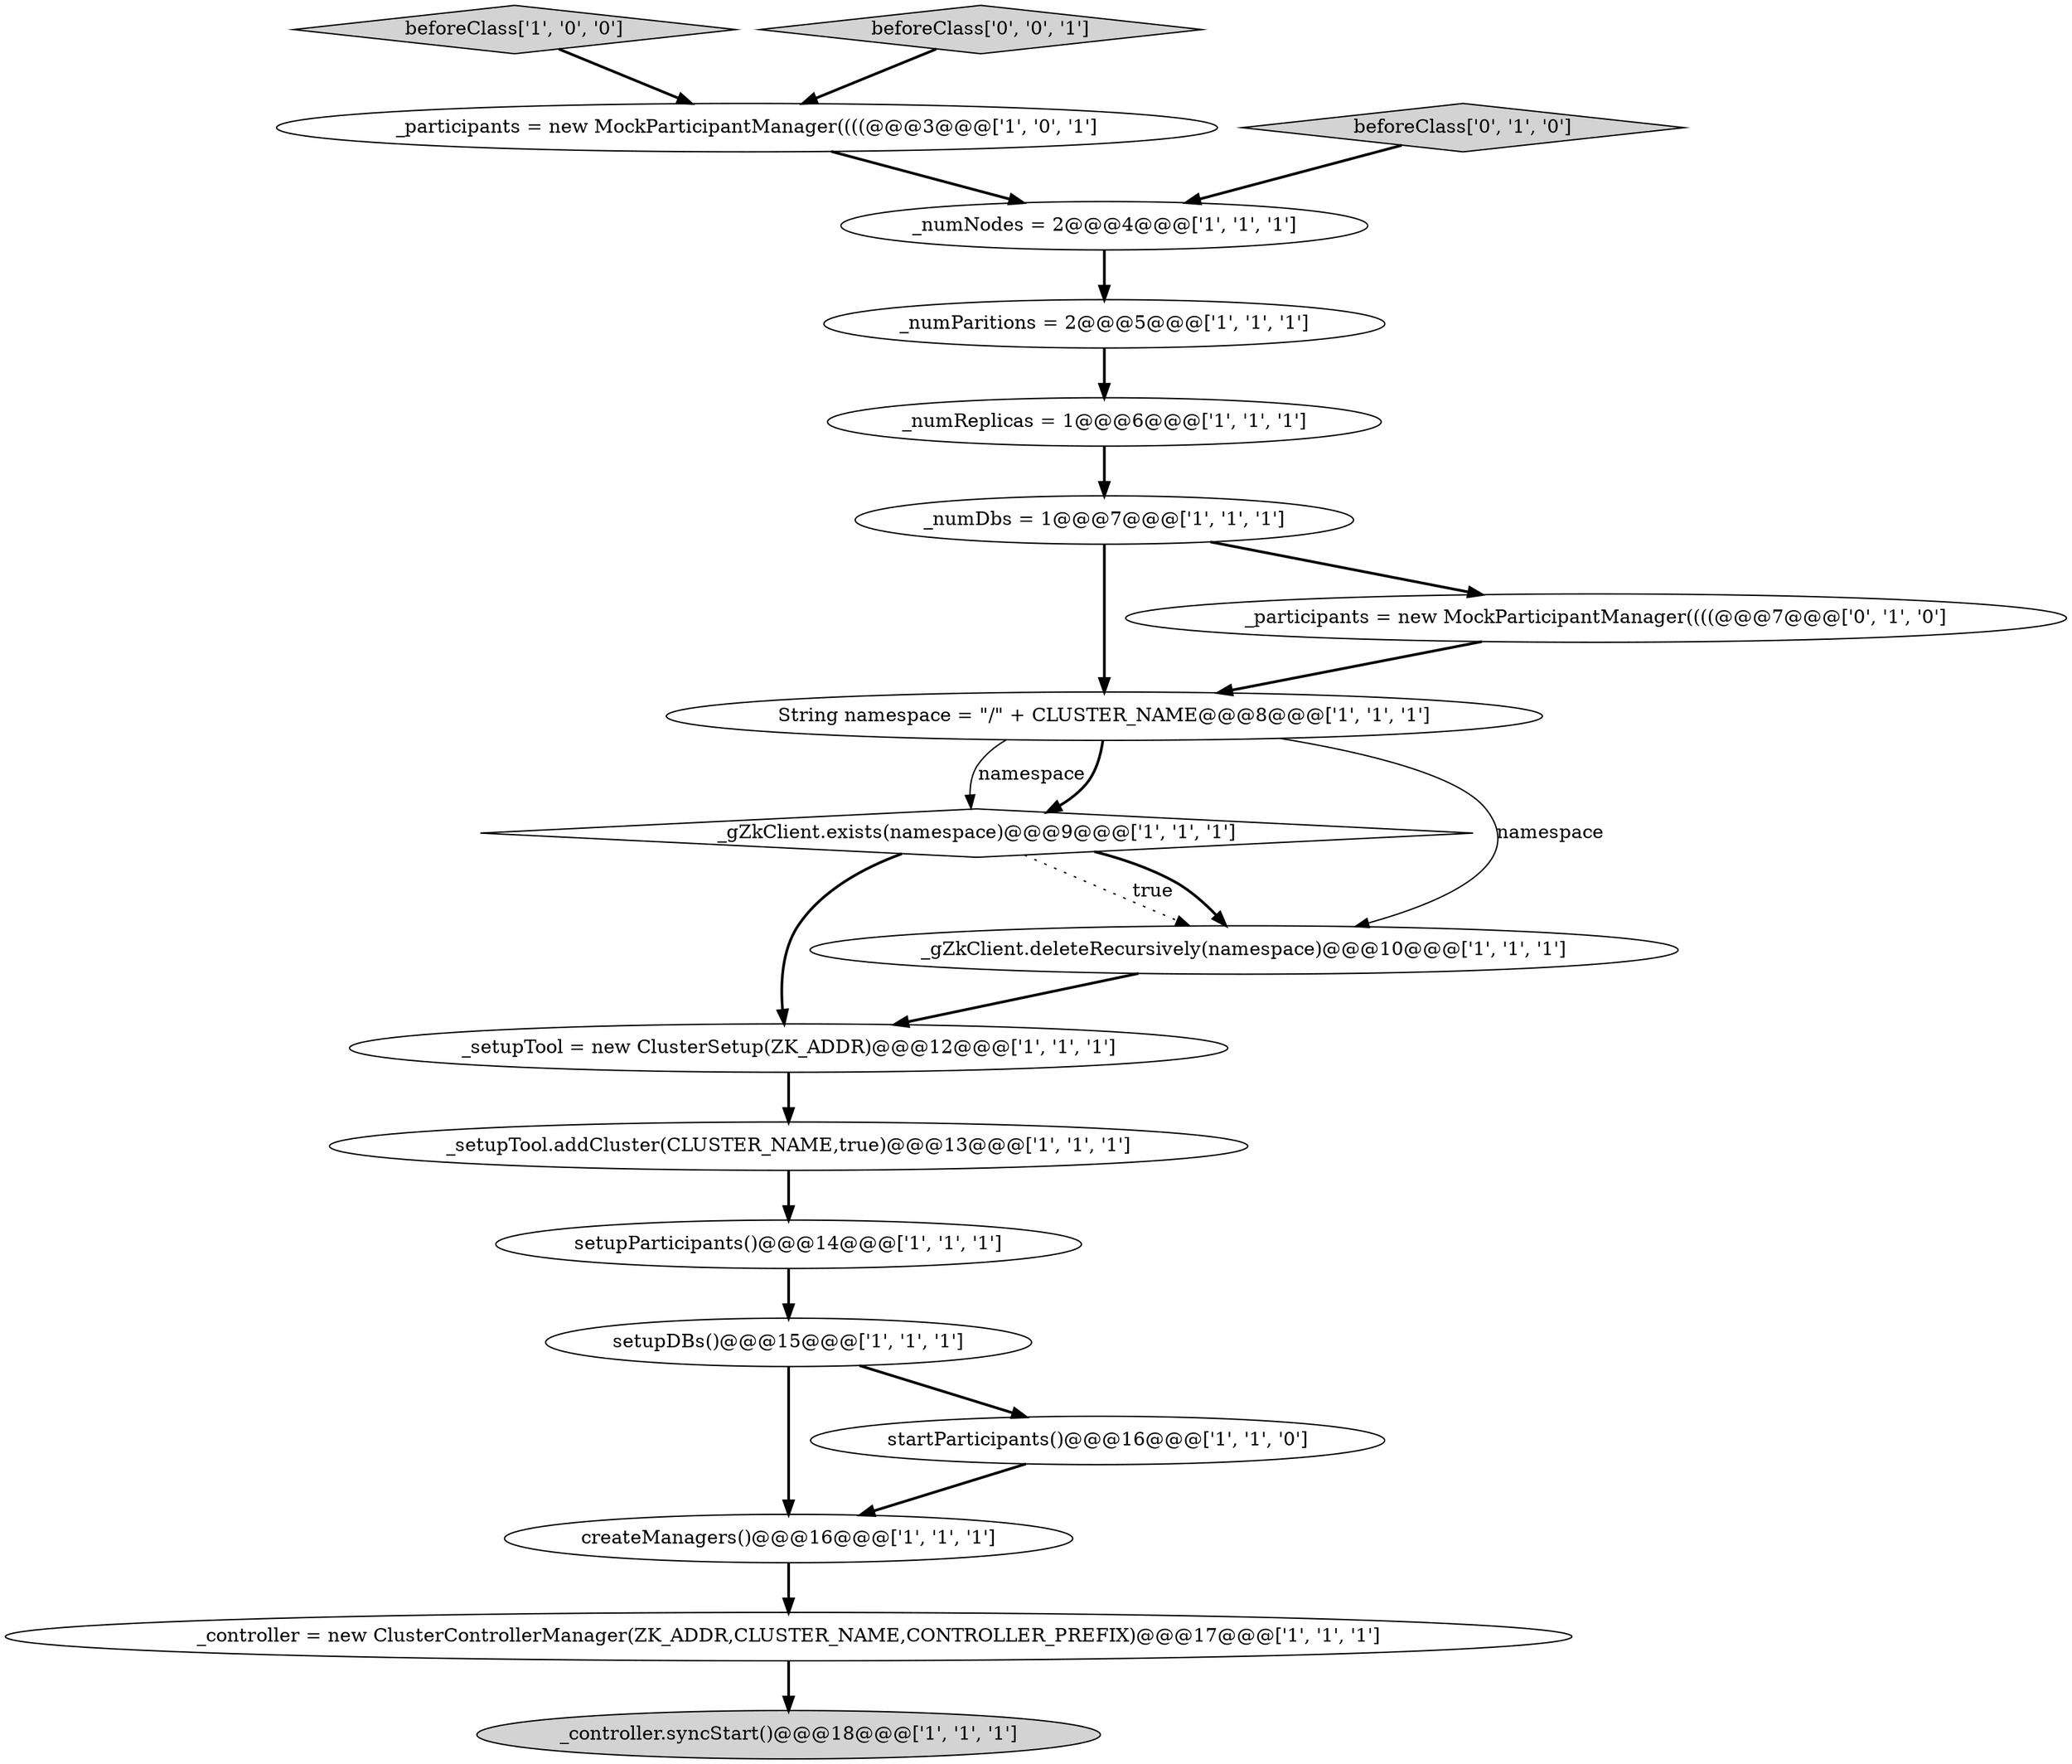digraph {
1 [style = filled, label = "_numDbs = 1@@@7@@@['1', '1', '1']", fillcolor = white, shape = ellipse image = "AAA0AAABBB1BBB"];
13 [style = filled, label = "beforeClass['1', '0', '0']", fillcolor = lightgray, shape = diamond image = "AAA0AAABBB1BBB"];
7 [style = filled, label = "createManagers()@@@16@@@['1', '1', '1']", fillcolor = white, shape = ellipse image = "AAA0AAABBB1BBB"];
9 [style = filled, label = "_participants = new MockParticipantManager((((@@@3@@@['1', '0', '1']", fillcolor = white, shape = ellipse image = "AAA0AAABBB1BBB"];
15 [style = filled, label = "_numParitions = 2@@@5@@@['1', '1', '1']", fillcolor = white, shape = ellipse image = "AAA0AAABBB1BBB"];
19 [style = filled, label = "beforeClass['0', '0', '1']", fillcolor = lightgray, shape = diamond image = "AAA0AAABBB3BBB"];
5 [style = filled, label = "_gZkClient.exists(namespace)@@@9@@@['1', '1', '1']", fillcolor = white, shape = diamond image = "AAA0AAABBB1BBB"];
2 [style = filled, label = "_setupTool.addCluster(CLUSTER_NAME,true)@@@13@@@['1', '1', '1']", fillcolor = white, shape = ellipse image = "AAA0AAABBB1BBB"];
14 [style = filled, label = "setupParticipants()@@@14@@@['1', '1', '1']", fillcolor = white, shape = ellipse image = "AAA0AAABBB1BBB"];
16 [style = filled, label = "String namespace = \"/\" + CLUSTER_NAME@@@8@@@['1', '1', '1']", fillcolor = white, shape = ellipse image = "AAA0AAABBB1BBB"];
8 [style = filled, label = "_controller.syncStart()@@@18@@@['1', '1', '1']", fillcolor = lightgray, shape = ellipse image = "AAA0AAABBB1BBB"];
10 [style = filled, label = "startParticipants()@@@16@@@['1', '1', '0']", fillcolor = white, shape = ellipse image = "AAA0AAABBB1BBB"];
0 [style = filled, label = "setupDBs()@@@15@@@['1', '1', '1']", fillcolor = white, shape = ellipse image = "AAA0AAABBB1BBB"];
11 [style = filled, label = "_setupTool = new ClusterSetup(ZK_ADDR)@@@12@@@['1', '1', '1']", fillcolor = white, shape = ellipse image = "AAA0AAABBB1BBB"];
6 [style = filled, label = "_numNodes = 2@@@4@@@['1', '1', '1']", fillcolor = white, shape = ellipse image = "AAA0AAABBB1BBB"];
18 [style = filled, label = "_participants = new MockParticipantManager((((@@@7@@@['0', '1', '0']", fillcolor = white, shape = ellipse image = "AAA1AAABBB2BBB"];
4 [style = filled, label = "_gZkClient.deleteRecursively(namespace)@@@10@@@['1', '1', '1']", fillcolor = white, shape = ellipse image = "AAA0AAABBB1BBB"];
3 [style = filled, label = "_numReplicas = 1@@@6@@@['1', '1', '1']", fillcolor = white, shape = ellipse image = "AAA0AAABBB1BBB"];
17 [style = filled, label = "beforeClass['0', '1', '0']", fillcolor = lightgray, shape = diamond image = "AAA0AAABBB2BBB"];
12 [style = filled, label = "_controller = new ClusterControllerManager(ZK_ADDR,CLUSTER_NAME,CONTROLLER_PREFIX)@@@17@@@['1', '1', '1']", fillcolor = white, shape = ellipse image = "AAA0AAABBB1BBB"];
19->9 [style = bold, label=""];
6->15 [style = bold, label=""];
0->7 [style = bold, label=""];
4->11 [style = bold, label=""];
5->4 [style = dotted, label="true"];
1->18 [style = bold, label=""];
14->0 [style = bold, label=""];
11->2 [style = bold, label=""];
5->4 [style = bold, label=""];
3->1 [style = bold, label=""];
9->6 [style = bold, label=""];
0->10 [style = bold, label=""];
10->7 [style = bold, label=""];
7->12 [style = bold, label=""];
17->6 [style = bold, label=""];
5->11 [style = bold, label=""];
16->5 [style = solid, label="namespace"];
18->16 [style = bold, label=""];
16->4 [style = solid, label="namespace"];
15->3 [style = bold, label=""];
16->5 [style = bold, label=""];
2->14 [style = bold, label=""];
13->9 [style = bold, label=""];
1->16 [style = bold, label=""];
12->8 [style = bold, label=""];
}
